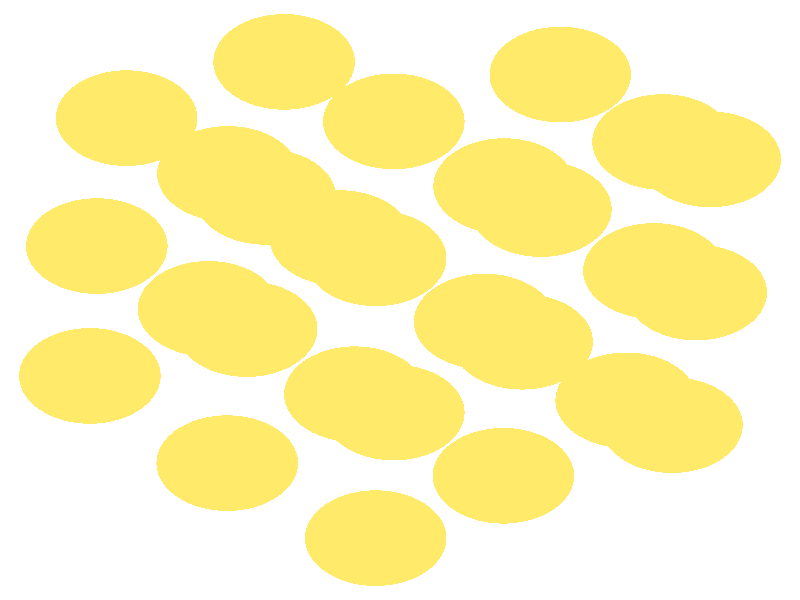 #include "colors.inc"
#include "finish.inc"

global_settings {assumed_gamma 1 max_trace_level 6}
background {color White}
camera {orthographic
  right -11.53*x up 12.80*y
  direction 1.00*z
  location <0,0,50.00> look_at <0,0,0>}
light_source {<  2.00,   3.00,  40.00> color White
  area_light <0.70, 0, 0>, <0, 0.70, 0>, 3, 3
  adaptive 1 jitter}

#declare simple = finish {phong 0.7}
#declare pale = finish {ambient .5 diffuse .85 roughness .001 specular 0.200 }
#declare intermediate = finish {ambient 0.3 diffuse 0.6 specular 0.10 roughness 0.04 }
#declare vmd = finish {ambient .0 diffuse .65 phong 0.1 phong_size 40. specular 0.500 }
#declare jmol = finish {ambient .2 diffuse .6 specular 1 roughness .001 metallic}
#declare ase2 = finish {ambient 0.05 brilliance 3 diffuse 0.6 metallic specular 0.70 roughness 0.04 reflection 0.15}
#declare ase3 = finish {ambient .15 brilliance 2 diffuse .6 metallic specular 1. roughness .001 reflection .0}
#declare glass = finish {ambient .05 diffuse .3 specular 1. roughness .001}
#declare Rcell = 0.050;
#declare Rbond = 0.100;

#macro atom(LOC, R, COL, FIN)
  sphere{LOC, R texture{pigment{COL} finish{FIN}}}
#end
#macro constrain(LOC, R, COL, FIN)
union{torus{R, Rcell rotate 45*z texture{pigment{COL} finish{FIN}}}
      torus{R, Rcell rotate -45*z texture{pigment{COL} finish{FIN}}}
      translate LOC}
#end

atom(< -2.49,  -3.48,  -1.24>, 1.02, rgb <1.00, 0.82, 0.14>, ase3) // #0 
atom(< -4.47,  -1.62,  -1.93>, 1.02, rgb <1.00, 0.82, 0.14>, ase3) // #1 
atom(< -2.76,  -0.19,  -3.62>, 1.02, rgb <1.00, 0.82, 0.14>, ase3) // #2 
atom(< -2.21,  -0.62,  -0.80>, 1.02, rgb <1.00, 0.82, 0.14>, ase3) // #3 
atom(< -4.37,   1.15,  -1.58>, 1.02, rgb <1.00, 0.82, 0.14>, ase3) // #4 
atom(< -1.94,   2.20,  -0.39>, 1.02, rgb <1.00, 0.82, 0.14>, ase3) // #5 
atom(< -2.48,   2.69,  -3.20>, 1.02, rgb <1.00, 0.82, 0.14>, ase3) // #6 
atom(< -3.94,   3.88,  -1.13>, 1.02, rgb <1.00, 0.82, 0.14>, ase3) // #7 
atom(< -1.67,   5.08,   0.00>, 1.02, rgb <1.00, 0.82, 0.14>, ase3) // #8 
atom(< -0.35,  -5.08,  -0.40>, 1.02, rgb <1.00, 0.82, 0.14>, ase3) // #9 
atom(<  1.49,  -3.75,  -2.05>, 1.02, rgb <1.00, 0.82, 0.14>, ase3) // #10 
atom(< -0.09,  -2.40,  -0.02>, 1.02, rgb <1.00, 0.82, 0.14>, ase3) // #11 
atom(< -0.65,  -2.01,  -2.89>, 1.02, rgb <1.00, 0.82, 0.14>, ase3) // #12 
atom(<  1.22,  -0.46,  -4.43>, 1.02, rgb <1.00, 0.82, 0.14>, ase3) // #13 
atom(<  1.76,  -0.89,  -1.60>, 1.02, rgb <1.00, 0.82, 0.14>, ase3) // #14 
atom(< -0.35,   0.89,  -2.39>, 1.02, rgb <1.00, 0.82, 0.14>, ase3) // #15 
atom(<  2.03,   1.94,  -1.19>, 1.02, rgb <1.00, 0.82, 0.14>, ase3) // #16 
atom(< -0.86,   1.32,  -5.02>, 1.02, rgb <1.00, 0.82, 0.14>, ase3) // #17 
atom(<  1.50,   2.43,  -4.01>, 1.02, rgb <1.00, 0.82, 0.14>, ase3) // #18 
atom(< -0.09,   3.81,  -2.05>, 1.02, rgb <1.00, 0.82, 0.14>, ase3) // #19 
atom(<  2.31,   4.81,  -0.81>, 1.02, rgb <1.00, 0.82, 0.14>, ase3) // #20 
atom(<  3.92,  -2.67,  -0.83>, 1.02, rgb <1.00, 0.82, 0.14>, ase3) // #21 
atom(<  3.26,  -2.14,  -3.50>, 1.02, rgb <1.00, 0.82, 0.14>, ase3) // #22 
atom(<  3.66,   0.62,  -3.21>, 1.02, rgb <1.00, 0.82, 0.14>, ase3) // #23 
atom(<  4.27,   0.16,  -0.43>, 1.02, rgb <1.00, 0.82, 0.14>, ase3) // #24 
atom(<  4.47,   3.00,  -0.01>, 1.02, rgb <1.00, 0.82, 0.14>, ase3) // #25 
atom(<  3.79,   3.37,  -2.70>, 1.02, rgb <1.00, 0.82, 0.14>, ase3) // #26 
